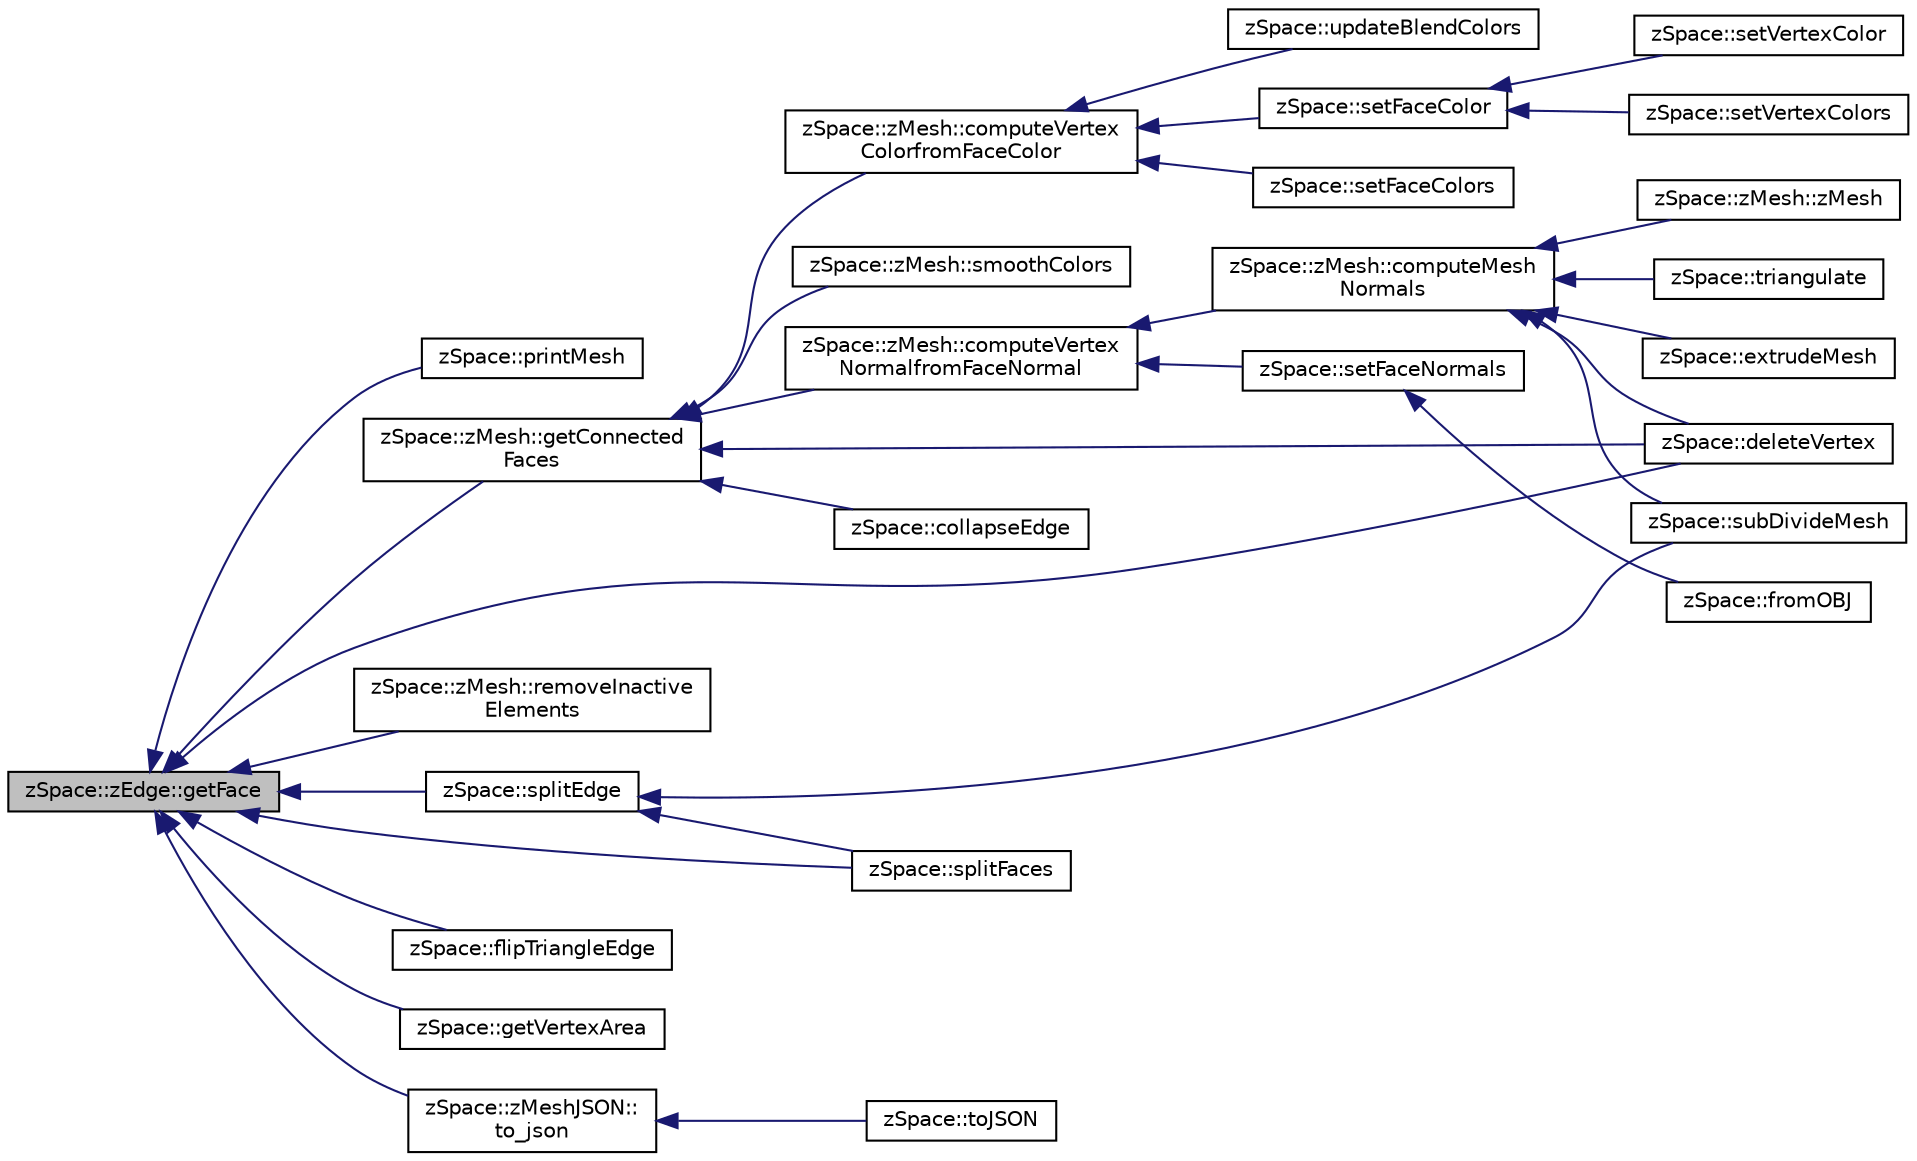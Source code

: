 digraph "zSpace::zEdge::getFace"
{
  edge [fontname="Helvetica",fontsize="10",labelfontname="Helvetica",labelfontsize="10"];
  node [fontname="Helvetica",fontsize="10",shape=record];
  rankdir="LR";
  Node71 [label="zSpace::zEdge::getFace",height=0.2,width=0.4,color="black", fillcolor="grey75", style="filled", fontcolor="black"];
  Node71 -> Node72 [dir="back",color="midnightblue",fontsize="10",style="solid",fontname="Helvetica"];
  Node72 [label="zSpace::printMesh",height=0.2,width=0.4,color="black", fillcolor="white", style="filled",URL="$group__z_print_utilities.html#ga24820d178bfefb22bc7bf22a3945bb6f",tooltip="This method prints mesh data to the console. "];
  Node71 -> Node73 [dir="back",color="midnightblue",fontsize="10",style="solid",fontname="Helvetica"];
  Node73 [label="zSpace::zMesh::getConnected\lFaces",height=0.2,width=0.4,color="black", fillcolor="white", style="filled",URL="$classz_space_1_1z_mesh.html#af37006a17bd4e6945860281a4cbef861",tooltip="This method gets the faces connected to input zVertex or zFace. "];
  Node73 -> Node74 [dir="back",color="midnightblue",fontsize="10",style="solid",fontname="Helvetica"];
  Node74 [label="zSpace::zMesh::computeVertex\lColorfromFaceColor",height=0.2,width=0.4,color="black", fillcolor="white", style="filled",URL="$classz_space_1_1z_mesh.html#ae519ccec31ffee9fa16596724e04130c",tooltip="This method computes the vertex colors based on the face colors. "];
  Node74 -> Node75 [dir="back",color="midnightblue",fontsize="10",style="solid",fontname="Helvetica"];
  Node75 [label="zSpace::updateBlendColors",height=0.2,width=0.4,color="black", fillcolor="white", style="filled",URL="$group__z_field2_d_utilities.html#ga3bb0d7e6c79864a2448cfcdab850d53a",tooltip="This method updates the color values of the field mesh based on the scalar values. "];
  Node74 -> Node76 [dir="back",color="midnightblue",fontsize="10",style="solid",fontname="Helvetica"];
  Node76 [label="zSpace::setFaceColor",height=0.2,width=0.4,color="black", fillcolor="white", style="filled",URL="$group__z_mesh_utilities.html#ga3dc508ddd0979a3c05704b3a5f8c724e",tooltip="This method sets face color of all the faces to the input color. "];
  Node76 -> Node77 [dir="back",color="midnightblue",fontsize="10",style="solid",fontname="Helvetica"];
  Node77 [label="zSpace::setVertexColor",height=0.2,width=0.4,color="black", fillcolor="white", style="filled",URL="$group__z_mesh_utilities.html#ga350a2d9332ce16b822a5169320a789a9",tooltip="This method sets vertex color of all the vertices to the input color. "];
  Node76 -> Node78 [dir="back",color="midnightblue",fontsize="10",style="solid",fontname="Helvetica"];
  Node78 [label="zSpace::setVertexColors",height=0.2,width=0.4,color="black", fillcolor="white", style="filled",URL="$group__z_mesh_utilities.html#ga7eea2e4cbed233677f01622bbb290ba7",tooltip="This method sets vertex color of all the vertices with the input color contatiner. "];
  Node74 -> Node79 [dir="back",color="midnightblue",fontsize="10",style="solid",fontname="Helvetica"];
  Node79 [label="zSpace::setFaceColors",height=0.2,width=0.4,color="black", fillcolor="white", style="filled",URL="$group__z_mesh_utilities.html#ga46a15e7c994f4fb6a25f8e7cd111e536",tooltip="This method sets face color of all the faces to the input color contatiner. "];
  Node73 -> Node80 [dir="back",color="midnightblue",fontsize="10",style="solid",fontname="Helvetica"];
  Node80 [label="zSpace::zMesh::smoothColors",height=0.2,width=0.4,color="black", fillcolor="white", style="filled",URL="$classz_space_1_1z_mesh.html#a63e68abd857c24a63ad06d426b112d11",tooltip="This method smoothens the color attributes. "];
  Node73 -> Node81 [dir="back",color="midnightblue",fontsize="10",style="solid",fontname="Helvetica"];
  Node81 [label="zSpace::zMesh::computeVertex\lNormalfromFaceNormal",height=0.2,width=0.4,color="black", fillcolor="white", style="filled",URL="$classz_space_1_1z_mesh.html#ac27b3838590a838a11243e4fd6ad0b6d",tooltip="This method computes the vertex normals based on the face normals. "];
  Node81 -> Node82 [dir="back",color="midnightblue",fontsize="10",style="solid",fontname="Helvetica"];
  Node82 [label="zSpace::zMesh::computeMesh\lNormals",height=0.2,width=0.4,color="black", fillcolor="white", style="filled",URL="$classz_space_1_1z_mesh.html#a42be75e01f9b3704fcc85fd745952b22",tooltip="This method computes the normals assoicated with vertices and polygon faces . "];
  Node82 -> Node83 [dir="back",color="midnightblue",fontsize="10",style="solid",fontname="Helvetica"];
  Node83 [label="zSpace::zMesh::zMesh",height=0.2,width=0.4,color="black", fillcolor="white", style="filled",URL="$classz_space_1_1z_mesh.html#a127de8a508706826cc4a537ad7a1cc9c",tooltip="Overloaded constructor. "];
  Node82 -> Node84 [dir="back",color="midnightblue",fontsize="10",style="solid",fontname="Helvetica"];
  Node84 [label="zSpace::triangulate",height=0.2,width=0.4,color="black", fillcolor="white", style="filled",URL="$group__z_mesh_modifiers.html#ga75ee8f140a3311506a932b866523a1de",tooltip="This method triangulates the input mesh. "];
  Node82 -> Node85 [dir="back",color="midnightblue",fontsize="10",style="solid",fontname="Helvetica"];
  Node85 [label="zSpace::deleteVertex",height=0.2,width=0.4,color="black", fillcolor="white", style="filled",URL="$group__z_mesh_modifiers.html#gad7f05263e242d0a98e3dbd09199246b1",tooltip="This method deletes the zMesh vertices given in the input vertex list. "];
  Node82 -> Node86 [dir="back",color="midnightblue",fontsize="10",style="solid",fontname="Helvetica"];
  Node86 [label="zSpace::subDivideMesh",height=0.2,width=0.4,color="black", fillcolor="white", style="filled",URL="$group__z_mesh_modifiers.html#gaaa9902fbf3ac2600afbf54335c286760",tooltip="This method subdivides all the faces and edges of the mesh. "];
  Node82 -> Node87 [dir="back",color="midnightblue",fontsize="10",style="solid",fontname="Helvetica"];
  Node87 [label="zSpace::extrudeMesh",height=0.2,width=0.4,color="black", fillcolor="white", style="filled",URL="$group__z_mesh_utilities.html#ga6f2ce938aa8bb72d5b4649115d76d9c8",tooltip="This method returns an extruded mesh from the input mesh. "];
  Node81 -> Node88 [dir="back",color="midnightblue",fontsize="10",style="solid",fontname="Helvetica"];
  Node88 [label="zSpace::setFaceNormals",height=0.2,width=0.4,color="black", fillcolor="white", style="filled",URL="$group__z_mesh_utilities.html#ga70201847356b120e967968c37670801f",tooltip="This method sets face normals of all the faces to the input normal. "];
  Node88 -> Node89 [dir="back",color="midnightblue",fontsize="10",style="solid",fontname="Helvetica"];
  Node89 [label="zSpace::fromOBJ",height=0.2,width=0.4,color="black", fillcolor="white", style="filled",URL="$group__z_i_o___mesh.html#gad60778d5e70ebdcc0bd24babf3afa810",tooltip="This method imports zMesh from an OBJ file. "];
  Node73 -> Node85 [dir="back",color="midnightblue",fontsize="10",style="solid",fontname="Helvetica"];
  Node73 -> Node90 [dir="back",color="midnightblue",fontsize="10",style="solid",fontname="Helvetica"];
  Node90 [label="zSpace::collapseEdge",height=0.2,width=0.4,color="black", fillcolor="white", style="filled",URL="$group__z_mesh_modifiers.html#ga0f643cfd962151320e13a7bad7fdcc40",tooltip="This method collapses an edge into a vertex. "];
  Node71 -> Node91 [dir="back",color="midnightblue",fontsize="10",style="solid",fontname="Helvetica"];
  Node91 [label="zSpace::zMesh::removeInactive\lElements",height=0.2,width=0.4,color="black", fillcolor="white", style="filled",URL="$classz_space_1_1z_mesh.html#ab21d59eecb169921b427a7e766d47aa5",tooltip="This method resizes the array connected with the input type to the specified newSize. "];
  Node71 -> Node85 [dir="back",color="midnightblue",fontsize="10",style="solid",fontname="Helvetica"];
  Node71 -> Node92 [dir="back",color="midnightblue",fontsize="10",style="solid",fontname="Helvetica"];
  Node92 [label="zSpace::splitEdge",height=0.2,width=0.4,color="black", fillcolor="white", style="filled",URL="$group__z_mesh_modifiers.html#ga2259376b4c9c7cebc97c491574a47e24",tooltip="This method splits an edge and inserts a vertex along the edge at the input factor. "];
  Node92 -> Node93 [dir="back",color="midnightblue",fontsize="10",style="solid",fontname="Helvetica"];
  Node93 [label="zSpace::splitFaces",height=0.2,width=0.4,color="black", fillcolor="white", style="filled",URL="$group__z_mesh_modifiers.html#gaeda022d590a10b38c94e75bc0e278d80",tooltip="This method splits a set of edges and faces of a mesh in a continuous manner. "];
  Node92 -> Node86 [dir="back",color="midnightblue",fontsize="10",style="solid",fontname="Helvetica"];
  Node71 -> Node94 [dir="back",color="midnightblue",fontsize="10",style="solid",fontname="Helvetica"];
  Node94 [label="zSpace::flipTriangleEdge",height=0.2,width=0.4,color="black", fillcolor="white", style="filled",URL="$group__z_mesh_modifiers.html#ga23b04bfa34f16159cbc2b1c5e1116f39",tooltip="This method flips the edge shared bettwen two rainglua faces. "];
  Node71 -> Node93 [dir="back",color="midnightblue",fontsize="10",style="solid",fontname="Helvetica"];
  Node71 -> Node95 [dir="back",color="midnightblue",fontsize="10",style="solid",fontname="Helvetica"];
  Node95 [label="zSpace::getVertexArea",height=0.2,width=0.4,color="black", fillcolor="white", style="filled",URL="$group__z_mesh_utilities.html#gad8b0ab5019853bb7e4851014310554d0",tooltip="This method computes the area around every vertex of a zMesh based on face centers. "];
  Node71 -> Node96 [dir="back",color="midnightblue",fontsize="10",style="solid",fontname="Helvetica"];
  Node96 [label="zSpace::zMeshJSON::\lto_json",height=0.2,width=0.4,color="black", fillcolor="white", style="filled",URL="$classz_space_1_1z_mesh_j_s_o_n.html#a2f9c901ed11d790ecec40f3ca6ea4a17",tooltip="This method creates the JSON file from the input zMesh using JSON Modern Library. ..."];
  Node96 -> Node97 [dir="back",color="midnightblue",fontsize="10",style="solid",fontname="Helvetica"];
  Node97 [label="zSpace::toJSON",height=0.2,width=0.4,color="black", fillcolor="white", style="filled",URL="$group__z_i_o___mesh.html#ga6fccda275363a86353d2750673122d6f",tooltip="This method exports zMesh to a JSON file format using JSON Modern Library. "];
}

